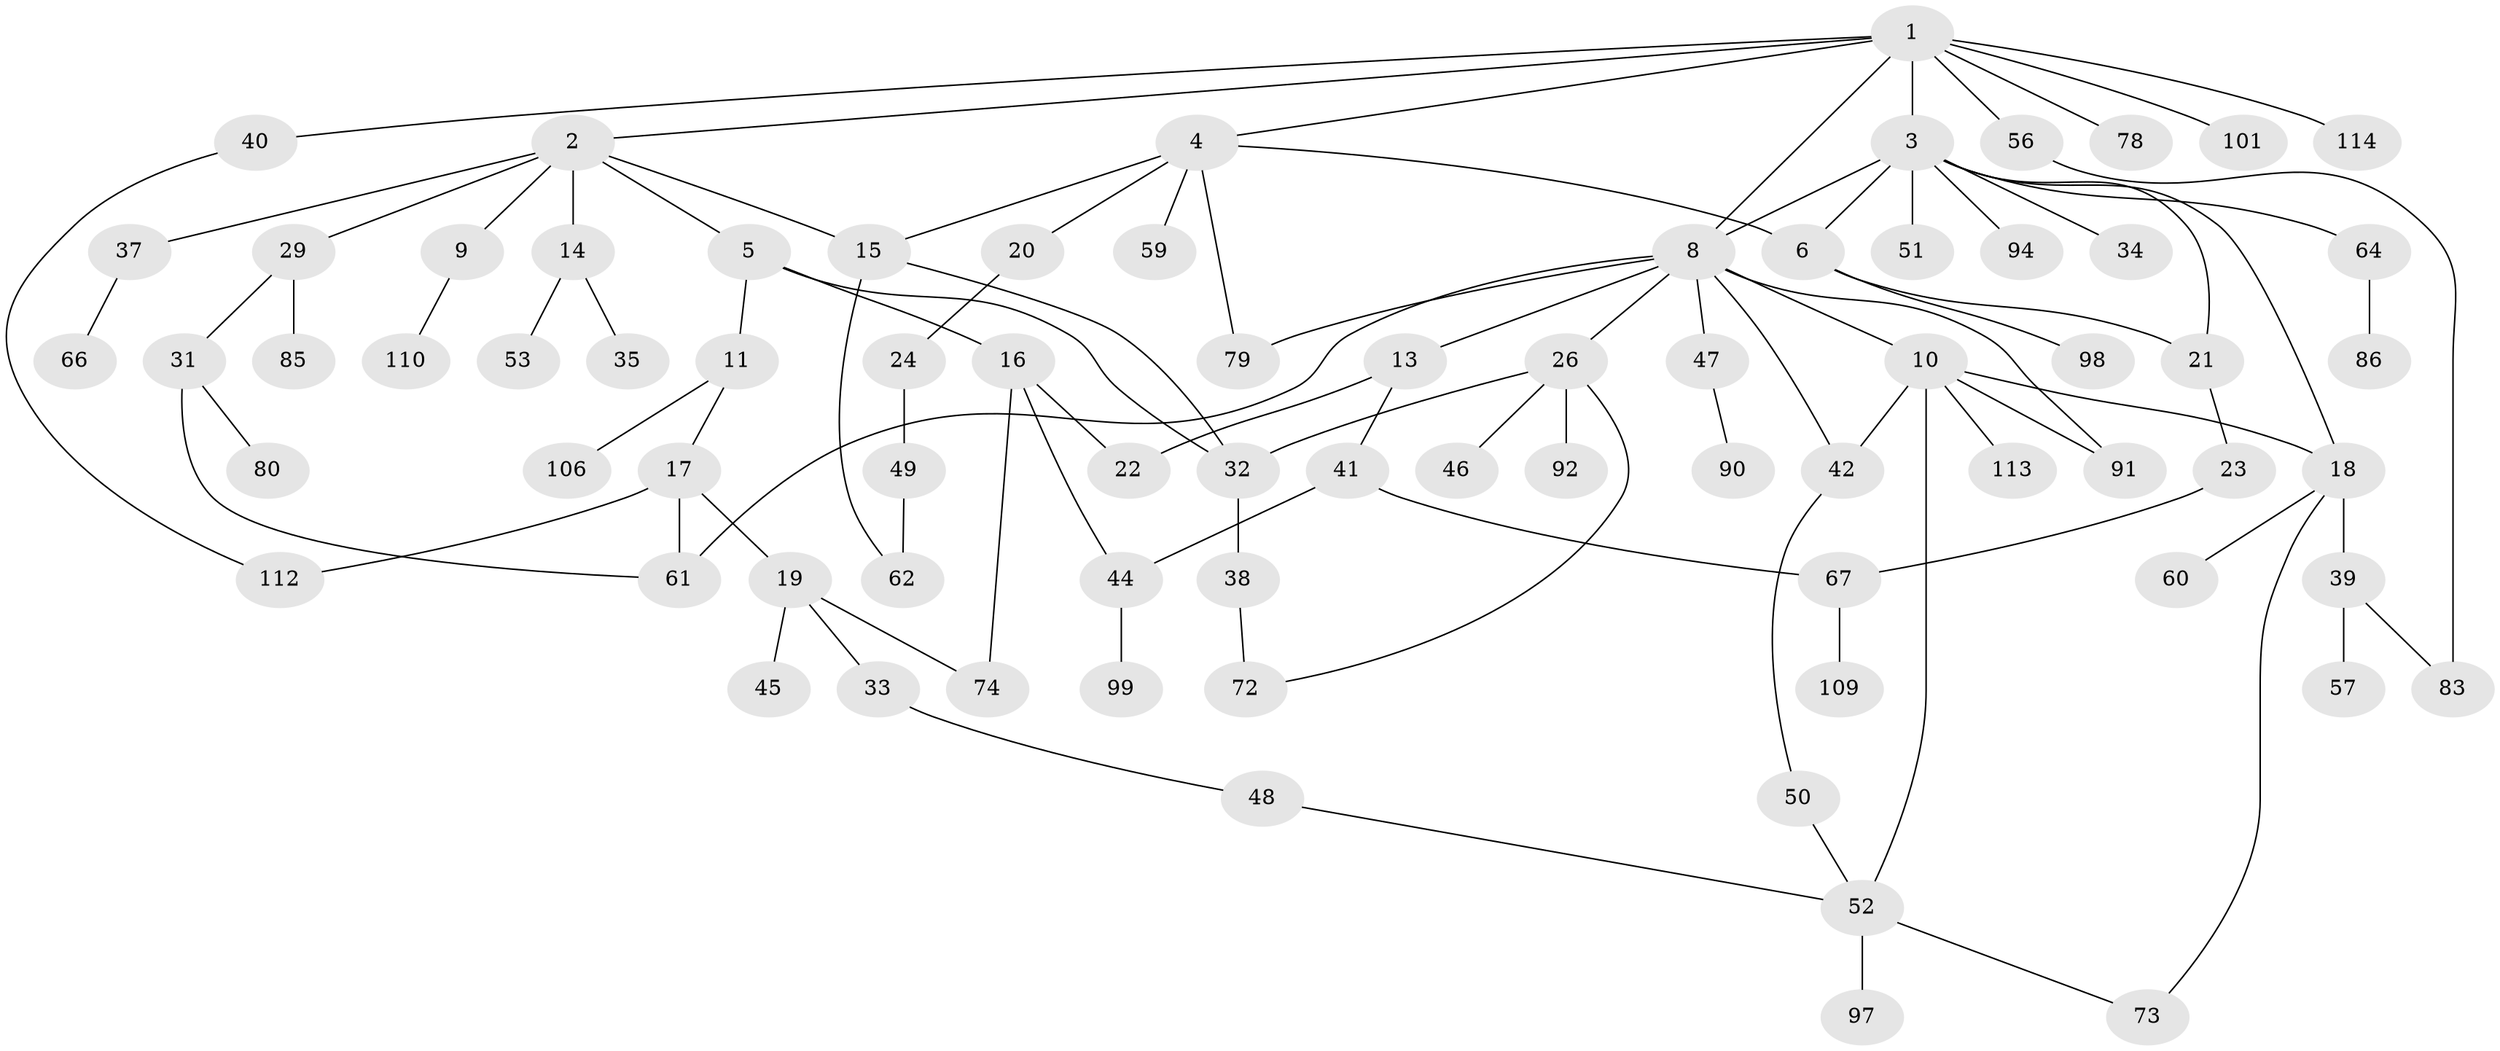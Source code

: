 // original degree distribution, {9: 0.017543859649122806, 6: 0.008771929824561403, 5: 0.02631578947368421, 4: 0.12280701754385964, 3: 0.19298245614035087, 8: 0.008771929824561403, 2: 0.2982456140350877, 1: 0.32456140350877194}
// Generated by graph-tools (version 1.1) at 2025/41/03/06/25 10:41:27]
// undirected, 77 vertices, 99 edges
graph export_dot {
graph [start="1"]
  node [color=gray90,style=filled];
  1 [super="+71"];
  2 [super="+7"];
  3 [super="+93"];
  4 [super="+30"];
  5 [super="+28"];
  6 [super="+95"];
  8 [super="+12"];
  9;
  10 [super="+70"];
  11;
  13 [super="+43"];
  14 [super="+25"];
  15 [super="+75"];
  16 [super="+55"];
  17 [super="+54"];
  18 [super="+100"];
  19 [super="+27"];
  20 [super="+82"];
  21;
  22 [super="+68"];
  23 [super="+96"];
  24 [super="+77"];
  26 [super="+88"];
  29 [super="+63"];
  31;
  32 [super="+36"];
  33 [super="+58"];
  34;
  35;
  37;
  38 [super="+104"];
  39 [super="+89"];
  40 [super="+103"];
  41;
  42 [super="+107"];
  44 [super="+108"];
  45;
  46;
  47 [super="+81"];
  48;
  49;
  50 [super="+65"];
  51;
  52 [super="+76"];
  53;
  56 [super="+105"];
  57;
  59;
  60;
  61 [super="+69"];
  62 [super="+84"];
  64;
  66;
  67 [super="+111"];
  72;
  73 [super="+87"];
  74;
  78;
  79;
  80 [super="+102"];
  83;
  85;
  86;
  90;
  91;
  92;
  94;
  97;
  98;
  99;
  101;
  106;
  109;
  110;
  112;
  113;
  114;
  1 -- 2;
  1 -- 3;
  1 -- 4;
  1 -- 8;
  1 -- 40;
  1 -- 56;
  1 -- 101;
  1 -- 114;
  1 -- 78;
  2 -- 5;
  2 -- 14;
  2 -- 29;
  2 -- 37;
  2 -- 9;
  2 -- 15;
  3 -- 6;
  3 -- 18;
  3 -- 21;
  3 -- 34;
  3 -- 51;
  3 -- 64;
  3 -- 8;
  3 -- 94;
  4 -- 20;
  4 -- 79;
  4 -- 59;
  4 -- 6;
  4 -- 15;
  5 -- 11;
  5 -- 16;
  5 -- 32;
  6 -- 98;
  6 -- 21;
  8 -- 10;
  8 -- 47;
  8 -- 91;
  8 -- 79;
  8 -- 61;
  8 -- 26;
  8 -- 42;
  8 -- 13;
  9 -- 110;
  10 -- 18;
  10 -- 113;
  10 -- 91;
  10 -- 52;
  10 -- 42;
  11 -- 17;
  11 -- 106;
  13 -- 22;
  13 -- 41;
  14 -- 35;
  14 -- 53;
  15 -- 32;
  15 -- 62;
  16 -- 74;
  16 -- 44;
  16 -- 22;
  17 -- 19;
  17 -- 61;
  17 -- 112;
  18 -- 39;
  18 -- 60;
  18 -- 73;
  19 -- 33;
  19 -- 74;
  19 -- 45;
  20 -- 24;
  21 -- 23;
  23 -- 67;
  24 -- 49;
  26 -- 46;
  26 -- 72;
  26 -- 32;
  26 -- 92;
  29 -- 31;
  29 -- 85;
  31 -- 80;
  31 -- 61;
  32 -- 38 [weight=2];
  33 -- 48;
  37 -- 66;
  38 -- 72;
  39 -- 57;
  39 -- 83;
  40 -- 112;
  41 -- 44;
  41 -- 67;
  42 -- 50;
  44 -- 99;
  47 -- 90;
  48 -- 52;
  49 -- 62;
  50 -- 52;
  52 -- 73;
  52 -- 97;
  56 -- 83;
  64 -- 86;
  67 -- 109;
}
